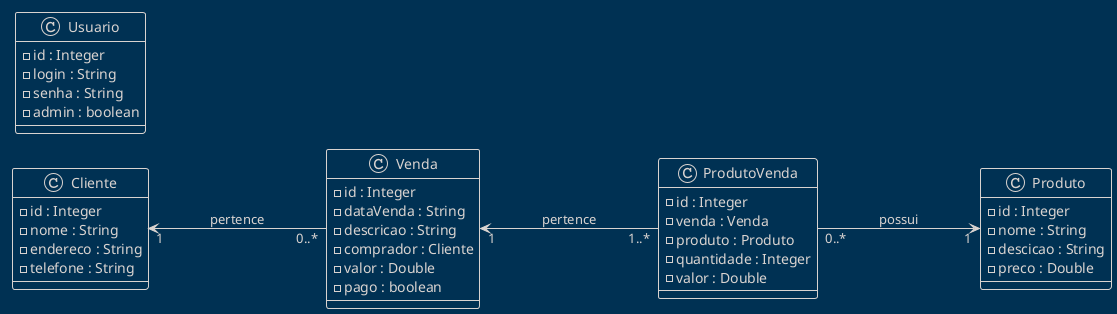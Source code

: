@startuml
!theme blueprint
left to right direction

class Cliente{
-id : Integer
-nome : String
-endereco : String
-telefone : String
}

class Produto{
-id : Integer
-nome : String
-descicao : String
-preco : Double
}

class Venda{
-id : Integer
-dataVenda : String
-descricao : String
-comprador : Cliente
-valor : Double
-pago : boolean
}

class ProdutoVenda{
-id : Integer
-venda : Venda
-produto : Produto
-quantidade : Integer
-valor : Double
}

class Usuario{
-id : Integer
-login : String
-senha : String
-admin : boolean
}

Venda "0..*" -up--> "1" Cliente: pertence
ProdutoVenda  "0..*" ---> "1" Produto : possui
ProdutoVenda "1..*" -up--> "1" Venda : pertence

@enduml